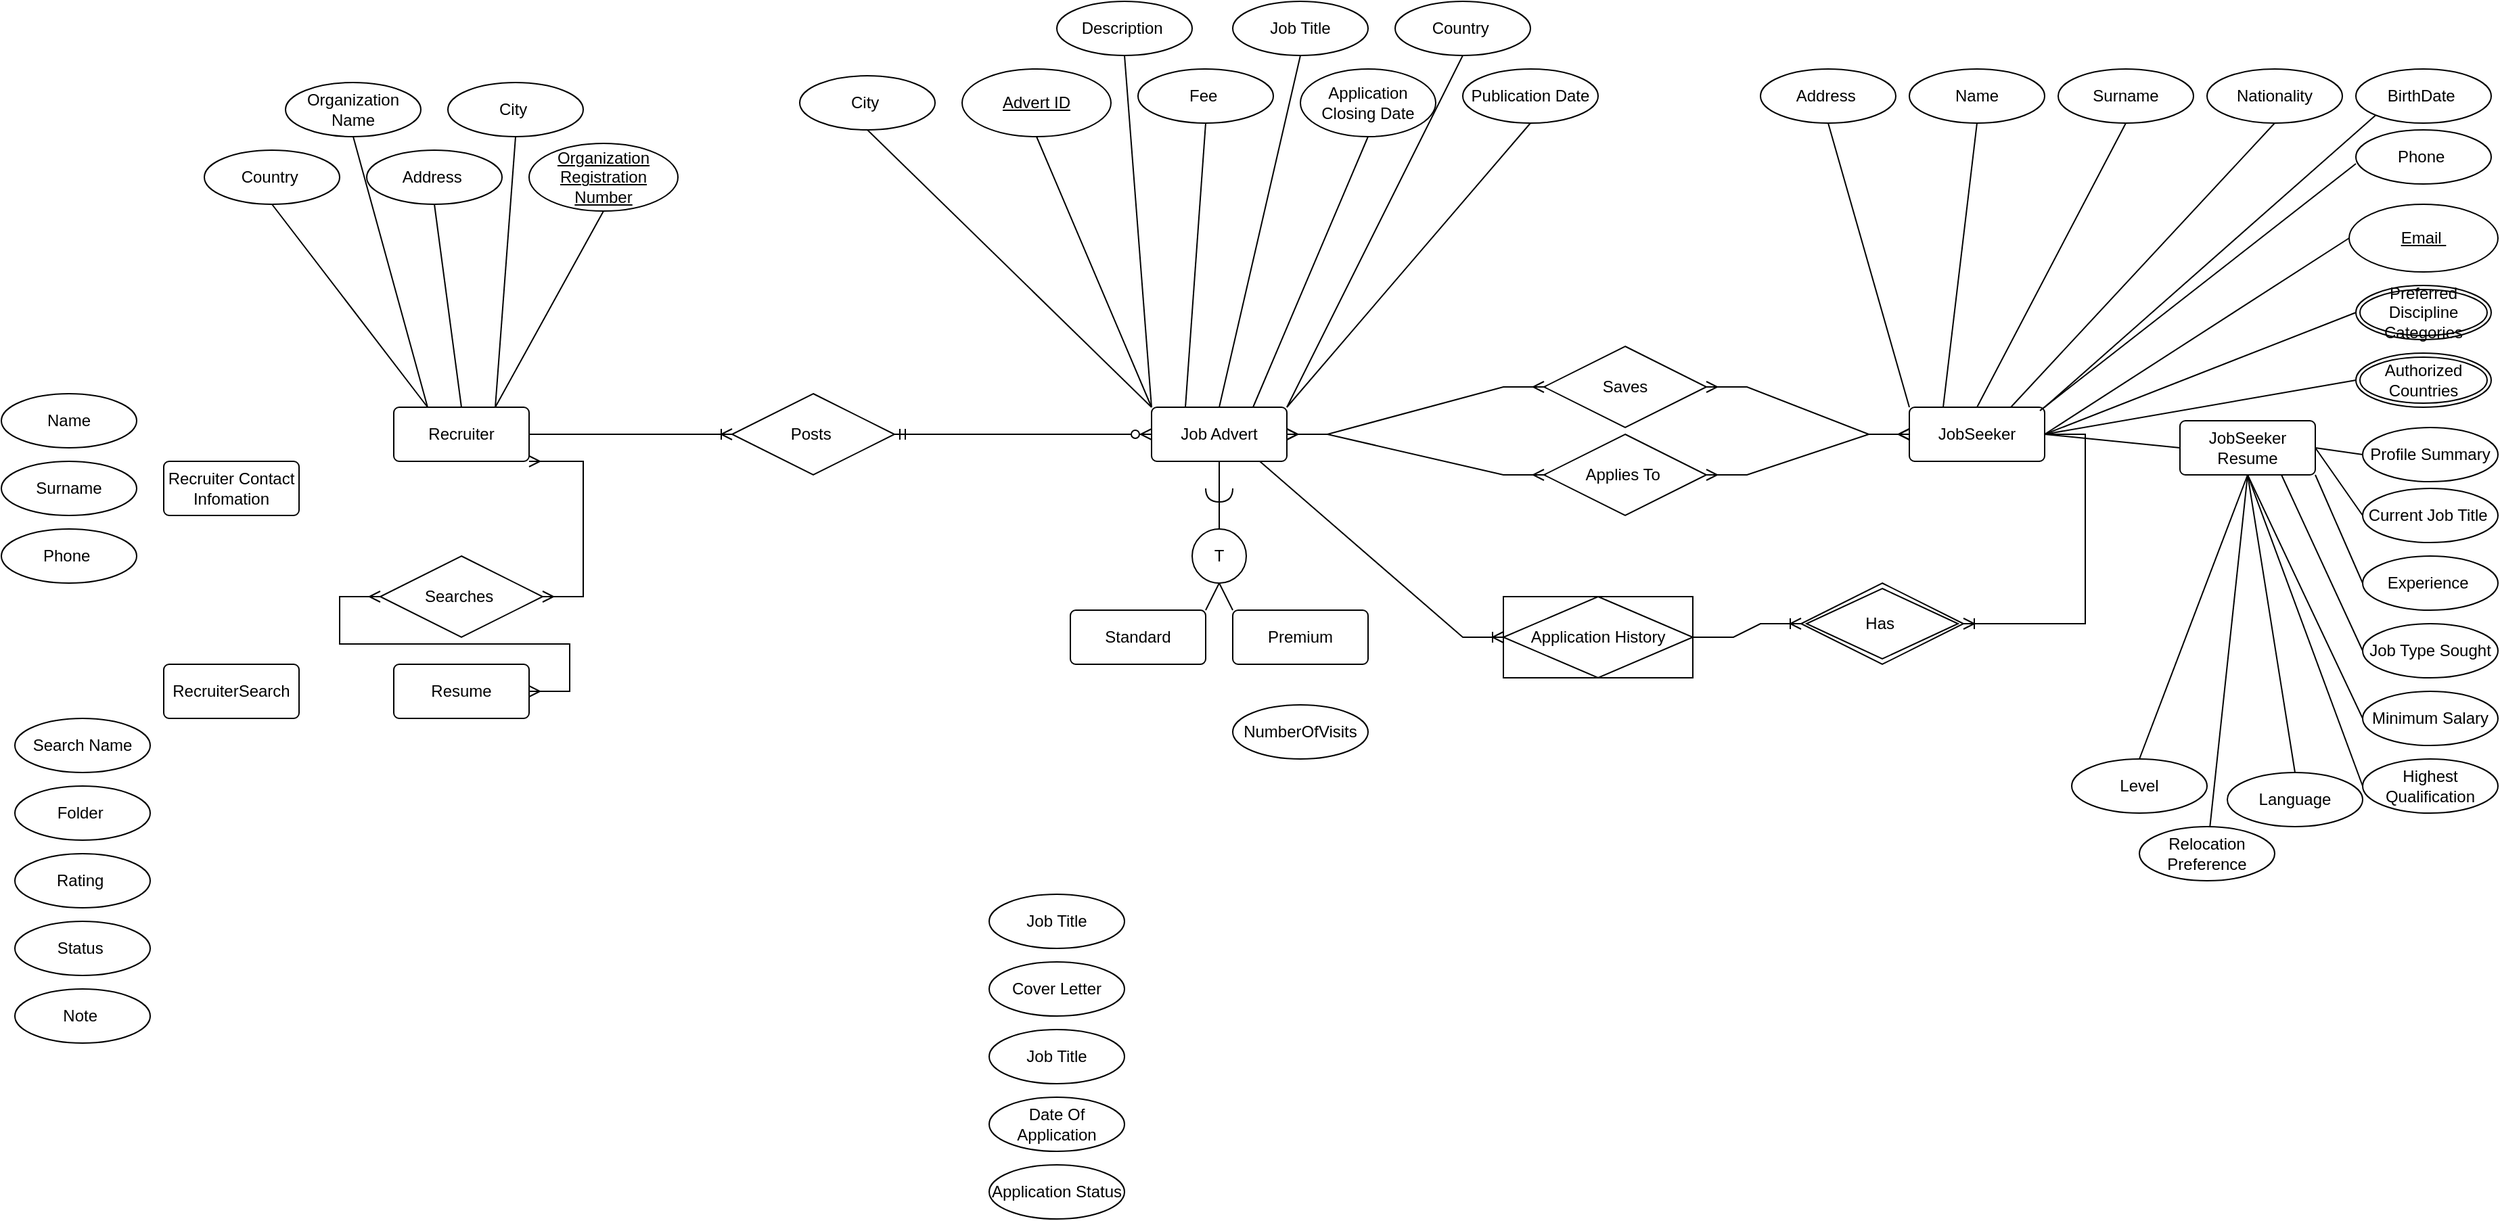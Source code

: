 <mxfile version="21.7.5" type="device">
  <diagram id="xv2eIjmOlNBZ2sj1y1XA" name="Page-1">
    <mxGraphModel dx="2038" dy="2642" grid="1" gridSize="10" guides="1" tooltips="1" connect="1" arrows="1" fold="1" page="1" pageScale="1" pageWidth="827" pageHeight="1169" math="0" shadow="0">
      <root>
        <mxCell id="0" />
        <mxCell id="1" parent="0" />
        <mxCell id="q8Qy7fo4GiIeipYBg-f--51" value="Recruiter" style="rounded=1;arcSize=10;whiteSpace=wrap;html=1;align=center;" parent="1" vertex="1">
          <mxGeometry x="690" y="150" width="100" height="40" as="geometry" />
        </mxCell>
        <mxCell id="q8Qy7fo4GiIeipYBg-f--52" value="Job Advert" style="rounded=1;arcSize=10;whiteSpace=wrap;html=1;align=center;" parent="1" vertex="1">
          <mxGeometry x="1250" y="150" width="100" height="40" as="geometry" />
        </mxCell>
        <mxCell id="q8Qy7fo4GiIeipYBg-f--53" value="&lt;div&gt;JobSeeker&lt;/div&gt;" style="rounded=1;arcSize=10;whiteSpace=wrap;html=1;align=center;" parent="1" vertex="1">
          <mxGeometry x="1810" y="150" width="100" height="40" as="geometry" />
        </mxCell>
        <mxCell id="q8Qy7fo4GiIeipYBg-f--54" value="Organization Name" style="ellipse;whiteSpace=wrap;html=1;align=center;" parent="1" vertex="1">
          <mxGeometry x="610" y="-90" width="100" height="40" as="geometry" />
        </mxCell>
        <mxCell id="q8Qy7fo4GiIeipYBg-f--55" value="Address&amp;nbsp;" style="ellipse;whiteSpace=wrap;html=1;align=center;" parent="1" vertex="1">
          <mxGeometry x="670" y="-40" width="100" height="40" as="geometry" />
        </mxCell>
        <mxCell id="q8Qy7fo4GiIeipYBg-f--56" value="Address&amp;nbsp;" style="ellipse;whiteSpace=wrap;html=1;align=center;" parent="1" vertex="1">
          <mxGeometry x="1700" y="-100" width="100" height="40" as="geometry" />
        </mxCell>
        <mxCell id="q8Qy7fo4GiIeipYBg-f--57" value="City&amp;nbsp;" style="ellipse;whiteSpace=wrap;html=1;align=center;" parent="1" vertex="1">
          <mxGeometry x="730" y="-90" width="100" height="40" as="geometry" />
        </mxCell>
        <mxCell id="q8Qy7fo4GiIeipYBg-f--59" value="Country&amp;nbsp;" style="ellipse;whiteSpace=wrap;html=1;align=center;" parent="1" vertex="1">
          <mxGeometry x="550" y="-40" width="100" height="40" as="geometry" />
        </mxCell>
        <mxCell id="q8Qy7fo4GiIeipYBg-f--60" value="Job Title" style="ellipse;whiteSpace=wrap;html=1;align=center;" parent="1" vertex="1">
          <mxGeometry x="1310" y="-150" width="100" height="40" as="geometry" />
        </mxCell>
        <mxCell id="q8Qy7fo4GiIeipYBg-f--61" value="Description&amp;nbsp;" style="ellipse;whiteSpace=wrap;html=1;align=center;" parent="1" vertex="1">
          <mxGeometry x="1180" y="-150" width="100" height="40" as="geometry" />
        </mxCell>
        <mxCell id="q8Qy7fo4GiIeipYBg-f--62" value="Publication Date" style="ellipse;whiteSpace=wrap;html=1;align=center;" parent="1" vertex="1">
          <mxGeometry x="1480" y="-100" width="100" height="40" as="geometry" />
        </mxCell>
        <mxCell id="q8Qy7fo4GiIeipYBg-f--63" value="Application Closing Date" style="ellipse;whiteSpace=wrap;html=1;align=center;" parent="1" vertex="1">
          <mxGeometry x="1360" y="-100" width="100" height="50" as="geometry" />
        </mxCell>
        <mxCell id="q8Qy7fo4GiIeipYBg-f--64" value="Fee&amp;nbsp;" style="ellipse;whiteSpace=wrap;html=1;align=center;" parent="1" vertex="1">
          <mxGeometry x="1240" y="-100" width="100" height="40" as="geometry" />
        </mxCell>
        <mxCell id="q8Qy7fo4GiIeipYBg-f--65" value="NumberOfVisits" style="ellipse;whiteSpace=wrap;html=1;align=center;" parent="1" vertex="1">
          <mxGeometry x="1310" y="370" width="100" height="40" as="geometry" />
        </mxCell>
        <mxCell id="q8Qy7fo4GiIeipYBg-f--66" value="Name" style="ellipse;whiteSpace=wrap;html=1;align=center;" parent="1" vertex="1">
          <mxGeometry x="400" y="140" width="100" height="40" as="geometry" />
        </mxCell>
        <mxCell id="q8Qy7fo4GiIeipYBg-f--67" value="Surname" style="ellipse;whiteSpace=wrap;html=1;align=center;" parent="1" vertex="1">
          <mxGeometry x="400" y="190" width="100" height="40" as="geometry" />
        </mxCell>
        <mxCell id="q8Qy7fo4GiIeipYBg-f--68" value="Nationality" style="ellipse;whiteSpace=wrap;html=1;align=center;" parent="1" vertex="1">
          <mxGeometry x="2030" y="-100" width="100" height="40" as="geometry" />
        </mxCell>
        <mxCell id="q8Qy7fo4GiIeipYBg-f--69" value="BirthDate&amp;nbsp;" style="ellipse;whiteSpace=wrap;html=1;align=center;" parent="1" vertex="1">
          <mxGeometry x="2140" y="-100" width="100" height="40" as="geometry" />
        </mxCell>
        <mxCell id="q8Qy7fo4GiIeipYBg-f--70" value="Phone&amp;nbsp;" style="ellipse;whiteSpace=wrap;html=1;align=center;" parent="1" vertex="1">
          <mxGeometry x="2140" y="-55" width="100" height="40" as="geometry" />
        </mxCell>
        <mxCell id="q8Qy7fo4GiIeipYBg-f--71" value="Profile Summary" style="ellipse;whiteSpace=wrap;html=1;align=center;" parent="1" vertex="1">
          <mxGeometry x="2145" y="165" width="100" height="40" as="geometry" />
        </mxCell>
        <mxCell id="q8Qy7fo4GiIeipYBg-f--72" value="Current Job Title&amp;nbsp;" style="ellipse;whiteSpace=wrap;html=1;align=center;" parent="1" vertex="1">
          <mxGeometry x="2145" y="210" width="100" height="40" as="geometry" />
        </mxCell>
        <mxCell id="q8Qy7fo4GiIeipYBg-f--73" value="Experience&amp;nbsp;" style="ellipse;whiteSpace=wrap;html=1;align=center;" parent="1" vertex="1">
          <mxGeometry x="2145" y="260" width="100" height="40" as="geometry" />
        </mxCell>
        <mxCell id="q8Qy7fo4GiIeipYBg-f--74" value="Job Type Sought" style="ellipse;whiteSpace=wrap;html=1;align=center;" parent="1" vertex="1">
          <mxGeometry x="2145" y="310" width="100" height="40" as="geometry" />
        </mxCell>
        <mxCell id="q8Qy7fo4GiIeipYBg-f--75" value="Minimum Salary" style="ellipse;whiteSpace=wrap;html=1;align=center;" parent="1" vertex="1">
          <mxGeometry x="2145" y="360" width="100" height="40" as="geometry" />
        </mxCell>
        <mxCell id="q8Qy7fo4GiIeipYBg-f--76" value="Highest Qualification" style="ellipse;whiteSpace=wrap;html=1;align=center;" parent="1" vertex="1">
          <mxGeometry x="2145" y="410" width="100" height="40" as="geometry" />
        </mxCell>
        <mxCell id="q8Qy7fo4GiIeipYBg-f--77" value="Language" style="ellipse;whiteSpace=wrap;html=1;align=center;" parent="1" vertex="1">
          <mxGeometry x="2045" y="420" width="100" height="40" as="geometry" />
        </mxCell>
        <mxCell id="q8Qy7fo4GiIeipYBg-f--78" value="Level" style="ellipse;whiteSpace=wrap;html=1;align=center;" parent="1" vertex="1">
          <mxGeometry x="1930" y="410" width="100" height="40" as="geometry" />
        </mxCell>
        <mxCell id="q8Qy7fo4GiIeipYBg-f--79" value="Relocation Preference" style="ellipse;whiteSpace=wrap;html=1;align=center;" parent="1" vertex="1">
          <mxGeometry x="1980" y="460" width="100" height="40" as="geometry" />
        </mxCell>
        <mxCell id="q8Qy7fo4GiIeipYBg-f--80" value="Cover Letter" style="ellipse;whiteSpace=wrap;html=1;align=center;" parent="1" vertex="1">
          <mxGeometry x="1130" y="560" width="100" height="40" as="geometry" />
        </mxCell>
        <mxCell id="q8Qy7fo4GiIeipYBg-f--81" value="Job Title" style="ellipse;whiteSpace=wrap;html=1;align=center;" parent="1" vertex="1">
          <mxGeometry x="1130" y="610" width="100" height="40" as="geometry" />
        </mxCell>
        <mxCell id="q8Qy7fo4GiIeipYBg-f--82" value="Date Of Application" style="ellipse;whiteSpace=wrap;html=1;align=center;" parent="1" vertex="1">
          <mxGeometry x="1130" y="660" width="100" height="40" as="geometry" />
        </mxCell>
        <mxCell id="q8Qy7fo4GiIeipYBg-f--83" value="Application Status" style="ellipse;whiteSpace=wrap;html=1;align=center;" parent="1" vertex="1">
          <mxGeometry x="1130" y="710" width="100" height="40" as="geometry" />
        </mxCell>
        <mxCell id="q8Qy7fo4GiIeipYBg-f--84" value="Search Name" style="ellipse;whiteSpace=wrap;html=1;align=center;" parent="1" vertex="1">
          <mxGeometry x="410" y="380" width="100" height="40" as="geometry" />
        </mxCell>
        <mxCell id="q8Qy7fo4GiIeipYBg-f--85" value="Folder&amp;nbsp;" style="ellipse;whiteSpace=wrap;html=1;align=center;" parent="1" vertex="1">
          <mxGeometry x="410" y="430" width="100" height="40" as="geometry" />
        </mxCell>
        <mxCell id="q8Qy7fo4GiIeipYBg-f--86" value="Rating&amp;nbsp;" style="ellipse;whiteSpace=wrap;html=1;align=center;" parent="1" vertex="1">
          <mxGeometry x="410" y="480" width="100" height="40" as="geometry" />
        </mxCell>
        <mxCell id="q8Qy7fo4GiIeipYBg-f--87" value="Status&amp;nbsp;" style="ellipse;whiteSpace=wrap;html=1;align=center;" parent="1" vertex="1">
          <mxGeometry x="410" y="530" width="100" height="40" as="geometry" />
        </mxCell>
        <mxCell id="q8Qy7fo4GiIeipYBg-f--88" value="Note&amp;nbsp;" style="ellipse;whiteSpace=wrap;html=1;align=center;" parent="1" vertex="1">
          <mxGeometry x="410" y="580" width="100" height="40" as="geometry" />
        </mxCell>
        <mxCell id="q8Qy7fo4GiIeipYBg-f--90" value="City&amp;nbsp;" style="ellipse;whiteSpace=wrap;html=1;align=center;" parent="1" vertex="1">
          <mxGeometry x="990" y="-95" width="100" height="40" as="geometry" />
        </mxCell>
        <mxCell id="q8Qy7fo4GiIeipYBg-f--91" value="Country&amp;nbsp;" style="ellipse;whiteSpace=wrap;html=1;align=center;" parent="1" vertex="1">
          <mxGeometry x="1430" y="-150" width="100" height="40" as="geometry" />
        </mxCell>
        <mxCell id="q8Qy7fo4GiIeipYBg-f--92" value="Job Title" style="ellipse;whiteSpace=wrap;html=1;align=center;" parent="1" vertex="1">
          <mxGeometry x="1130" y="510" width="100" height="40" as="geometry" />
        </mxCell>
        <mxCell id="q8Qy7fo4GiIeipYBg-f--93" value="Name" style="ellipse;whiteSpace=wrap;html=1;align=center;" parent="1" vertex="1">
          <mxGeometry x="1810" y="-100" width="100" height="40" as="geometry" />
        </mxCell>
        <mxCell id="q8Qy7fo4GiIeipYBg-f--94" value="Surname" style="ellipse;whiteSpace=wrap;html=1;align=center;" parent="1" vertex="1">
          <mxGeometry x="1920" y="-100" width="100" height="40" as="geometry" />
        </mxCell>
        <mxCell id="q8Qy7fo4GiIeipYBg-f--95" value="Phone&amp;nbsp;" style="ellipse;whiteSpace=wrap;html=1;align=center;" parent="1" vertex="1">
          <mxGeometry x="400" y="240" width="100" height="40" as="geometry" />
        </mxCell>
        <mxCell id="q8Qy7fo4GiIeipYBg-f--96" value="Organization Registration Number" style="ellipse;whiteSpace=wrap;html=1;align=center;fontStyle=4;" parent="1" vertex="1">
          <mxGeometry x="790" y="-45" width="110" height="50" as="geometry" />
        </mxCell>
        <mxCell id="q8Qy7fo4GiIeipYBg-f--97" value="Advert ID" style="ellipse;whiteSpace=wrap;html=1;align=center;fontStyle=4;" parent="1" vertex="1">
          <mxGeometry x="1110" y="-100" width="110" height="50" as="geometry" />
        </mxCell>
        <mxCell id="q8Qy7fo4GiIeipYBg-f--98" value="Email&amp;nbsp;" style="ellipse;whiteSpace=wrap;html=1;align=center;fontStyle=4;" parent="1" vertex="1">
          <mxGeometry x="2135" width="110" height="50" as="geometry" />
        </mxCell>
        <mxCell id="q8Qy7fo4GiIeipYBg-f--99" value="Preferred Discipline Categories" style="ellipse;shape=doubleEllipse;margin=3;whiteSpace=wrap;html=1;align=center;" parent="1" vertex="1">
          <mxGeometry x="2140" y="60" width="100" height="40" as="geometry" />
        </mxCell>
        <mxCell id="q8Qy7fo4GiIeipYBg-f--100" value="Authorized Countries" style="ellipse;shape=doubleEllipse;margin=3;whiteSpace=wrap;html=1;align=center;" parent="1" vertex="1">
          <mxGeometry x="2140" y="110" width="100" height="40" as="geometry" />
        </mxCell>
        <mxCell id="q8Qy7fo4GiIeipYBg-f--101" value="Application History" style="shape=associativeEntity;whiteSpace=wrap;html=1;align=center;" parent="1" vertex="1">
          <mxGeometry x="1510" y="290" width="140" height="60" as="geometry" />
        </mxCell>
        <mxCell id="q8Qy7fo4GiIeipYBg-f--102" value="Posts&amp;nbsp;" style="shape=rhombus;perimeter=rhombusPerimeter;whiteSpace=wrap;html=1;align=center;" parent="1" vertex="1">
          <mxGeometry x="940" y="140" width="120" height="60" as="geometry" />
        </mxCell>
        <mxCell id="q8Qy7fo4GiIeipYBg-f--103" value="Applies To&amp;nbsp;" style="shape=rhombus;perimeter=rhombusPerimeter;whiteSpace=wrap;html=1;align=center;" parent="1" vertex="1">
          <mxGeometry x="1540" y="170" width="120" height="60" as="geometry" />
        </mxCell>
        <mxCell id="q8Qy7fo4GiIeipYBg-f--104" value="Saves" style="shape=rhombus;perimeter=rhombusPerimeter;whiteSpace=wrap;html=1;align=center;" parent="1" vertex="1">
          <mxGeometry x="1540" y="105" width="120" height="60" as="geometry" />
        </mxCell>
        <mxCell id="q8Qy7fo4GiIeipYBg-f--105" value="Searches&amp;nbsp;" style="shape=rhombus;perimeter=rhombusPerimeter;whiteSpace=wrap;html=1;align=center;" parent="1" vertex="1">
          <mxGeometry x="680" y="260" width="120" height="60" as="geometry" />
        </mxCell>
        <mxCell id="q8Qy7fo4GiIeipYBg-f--106" value="Has&amp;nbsp;" style="shape=rhombus;double=1;perimeter=rhombusPerimeter;whiteSpace=wrap;html=1;align=center;" parent="1" vertex="1">
          <mxGeometry x="1730" y="280" width="120" height="60" as="geometry" />
        </mxCell>
        <mxCell id="q8Qy7fo4GiIeipYBg-f--109" value="" style="edgeStyle=entityRelationEdgeStyle;fontSize=12;html=1;endArrow=ERoneToMany;rounded=0;entryX=0;entryY=0.5;entryDx=0;entryDy=0;exitX=0.5;exitY=1;exitDx=0;exitDy=0;" parent="1" source="q8Qy7fo4GiIeipYBg-f--52" target="q8Qy7fo4GiIeipYBg-f--101" edge="1">
          <mxGeometry width="100" height="100" relative="1" as="geometry">
            <mxPoint x="1290" y="220" as="sourcePoint" />
            <mxPoint x="1300" y="280" as="targetPoint" />
            <Array as="points">
              <mxPoint x="1310" y="270" />
              <mxPoint x="1270" y="260" />
              <mxPoint x="1290" y="240" />
              <mxPoint x="1300" y="250" />
              <mxPoint x="1300" y="280" />
              <mxPoint x="1300" y="280" />
            </Array>
          </mxGeometry>
        </mxCell>
        <mxCell id="q8Qy7fo4GiIeipYBg-f--111" value="" style="endArrow=none;html=1;rounded=0;exitX=0.5;exitY=1;exitDx=0;exitDy=0;entryX=0.25;entryY=0;entryDx=0;entryDy=0;" parent="1" source="q8Qy7fo4GiIeipYBg-f--59" target="q8Qy7fo4GiIeipYBg-f--51" edge="1">
          <mxGeometry relative="1" as="geometry">
            <mxPoint x="760" y="210" as="sourcePoint" />
            <mxPoint x="920" y="210" as="targetPoint" />
          </mxGeometry>
        </mxCell>
        <mxCell id="q8Qy7fo4GiIeipYBg-f--112" value="" style="endArrow=none;html=1;rounded=0;exitX=0.5;exitY=1;exitDx=0;exitDy=0;entryX=0.25;entryY=0;entryDx=0;entryDy=0;" parent="1" source="q8Qy7fo4GiIeipYBg-f--54" target="q8Qy7fo4GiIeipYBg-f--51" edge="1">
          <mxGeometry relative="1" as="geometry">
            <mxPoint x="610" y="10" as="sourcePoint" />
            <mxPoint x="725" y="160" as="targetPoint" />
          </mxGeometry>
        </mxCell>
        <mxCell id="q8Qy7fo4GiIeipYBg-f--113" value="" style="endArrow=none;html=1;rounded=0;exitX=0.5;exitY=1;exitDx=0;exitDy=0;entryX=0.5;entryY=0;entryDx=0;entryDy=0;" parent="1" source="q8Qy7fo4GiIeipYBg-f--55" target="q8Qy7fo4GiIeipYBg-f--51" edge="1">
          <mxGeometry relative="1" as="geometry">
            <mxPoint x="670" y="-40" as="sourcePoint" />
            <mxPoint x="725" y="160" as="targetPoint" />
          </mxGeometry>
        </mxCell>
        <mxCell id="q8Qy7fo4GiIeipYBg-f--114" value="" style="endArrow=none;html=1;rounded=0;exitX=0.5;exitY=1;exitDx=0;exitDy=0;entryX=0.75;entryY=0;entryDx=0;entryDy=0;" parent="1" source="q8Qy7fo4GiIeipYBg-f--57" target="q8Qy7fo4GiIeipYBg-f--51" edge="1">
          <mxGeometry relative="1" as="geometry">
            <mxPoint x="730" y="10" as="sourcePoint" />
            <mxPoint x="750" y="160" as="targetPoint" />
          </mxGeometry>
        </mxCell>
        <mxCell id="q8Qy7fo4GiIeipYBg-f--115" value="" style="endArrow=none;html=1;rounded=0;exitX=0.5;exitY=1;exitDx=0;exitDy=0;entryX=0.75;entryY=0;entryDx=0;entryDy=0;" parent="1" source="q8Qy7fo4GiIeipYBg-f--96" target="q8Qy7fo4GiIeipYBg-f--51" edge="1">
          <mxGeometry relative="1" as="geometry">
            <mxPoint x="790" y="-40" as="sourcePoint" />
            <mxPoint x="775" y="160" as="targetPoint" />
          </mxGeometry>
        </mxCell>
        <mxCell id="q8Qy7fo4GiIeipYBg-f--116" value="" style="endArrow=none;html=1;rounded=0;exitX=0.5;exitY=1;exitDx=0;exitDy=0;entryX=0;entryY=0;entryDx=0;entryDy=0;" parent="1" source="q8Qy7fo4GiIeipYBg-f--90" target="q8Qy7fo4GiIeipYBg-f--52" edge="1">
          <mxGeometry relative="1" as="geometry">
            <mxPoint x="1190" y="-180" as="sourcePoint" />
            <mxPoint x="1350" y="-180" as="targetPoint" />
          </mxGeometry>
        </mxCell>
        <mxCell id="q8Qy7fo4GiIeipYBg-f--117" value="" style="endArrow=none;html=1;rounded=0;exitX=0.5;exitY=1;exitDx=0;exitDy=0;entryX=0;entryY=0;entryDx=0;entryDy=0;" parent="1" source="q8Qy7fo4GiIeipYBg-f--97" target="q8Qy7fo4GiIeipYBg-f--52" edge="1">
          <mxGeometry relative="1" as="geometry">
            <mxPoint x="1050" y="-45" as="sourcePoint" />
            <mxPoint x="1260" y="160" as="targetPoint" />
          </mxGeometry>
        </mxCell>
        <mxCell id="q8Qy7fo4GiIeipYBg-f--118" value="" style="endArrow=none;html=1;rounded=0;exitX=0.5;exitY=1;exitDx=0;exitDy=0;entryX=0;entryY=0;entryDx=0;entryDy=0;" parent="1" source="q8Qy7fo4GiIeipYBg-f--61" target="q8Qy7fo4GiIeipYBg-f--52" edge="1">
          <mxGeometry relative="1" as="geometry">
            <mxPoint x="1175" y="-40" as="sourcePoint" />
            <mxPoint x="1260" y="160" as="targetPoint" />
          </mxGeometry>
        </mxCell>
        <mxCell id="q8Qy7fo4GiIeipYBg-f--119" value="" style="endArrow=none;html=1;rounded=0;exitX=0.5;exitY=1;exitDx=0;exitDy=0;entryX=0.25;entryY=0;entryDx=0;entryDy=0;" parent="1" source="q8Qy7fo4GiIeipYBg-f--64" target="q8Qy7fo4GiIeipYBg-f--52" edge="1">
          <mxGeometry relative="1" as="geometry">
            <mxPoint x="1240" y="-100" as="sourcePoint" />
            <mxPoint x="1260" y="160" as="targetPoint" />
          </mxGeometry>
        </mxCell>
        <mxCell id="q8Qy7fo4GiIeipYBg-f--120" value="" style="endArrow=none;html=1;rounded=0;exitX=0.5;exitY=1;exitDx=0;exitDy=0;entryX=0.5;entryY=0;entryDx=0;entryDy=0;" parent="1" source="q8Qy7fo4GiIeipYBg-f--60" target="q8Qy7fo4GiIeipYBg-f--52" edge="1">
          <mxGeometry relative="1" as="geometry">
            <mxPoint x="1300" y="-50" as="sourcePoint" />
            <mxPoint x="1285" y="160" as="targetPoint" />
          </mxGeometry>
        </mxCell>
        <mxCell id="q8Qy7fo4GiIeipYBg-f--121" value="" style="endArrow=none;html=1;rounded=0;exitX=0.5;exitY=1;exitDx=0;exitDy=0;entryX=0.75;entryY=0;entryDx=0;entryDy=0;" parent="1" source="q8Qy7fo4GiIeipYBg-f--63" target="q8Qy7fo4GiIeipYBg-f--52" edge="1">
          <mxGeometry relative="1" as="geometry">
            <mxPoint x="1370" y="-100" as="sourcePoint" />
            <mxPoint x="1310" y="160" as="targetPoint" />
          </mxGeometry>
        </mxCell>
        <mxCell id="q8Qy7fo4GiIeipYBg-f--122" value="" style="endArrow=none;html=1;rounded=0;exitX=0.5;exitY=1;exitDx=0;exitDy=0;entryX=1;entryY=0;entryDx=0;entryDy=0;" parent="1" source="q8Qy7fo4GiIeipYBg-f--91" target="q8Qy7fo4GiIeipYBg-f--52" edge="1">
          <mxGeometry relative="1" as="geometry">
            <mxPoint x="1420" y="-40" as="sourcePoint" />
            <mxPoint x="1335" y="160" as="targetPoint" />
          </mxGeometry>
        </mxCell>
        <mxCell id="q8Qy7fo4GiIeipYBg-f--123" value="" style="endArrow=none;html=1;rounded=0;exitX=0.5;exitY=1;exitDx=0;exitDy=0;entryX=1;entryY=0;entryDx=0;entryDy=0;" parent="1" source="q8Qy7fo4GiIeipYBg-f--62" target="q8Qy7fo4GiIeipYBg-f--52" edge="1">
          <mxGeometry relative="1" as="geometry">
            <mxPoint x="1490" y="-100" as="sourcePoint" />
            <mxPoint x="1360" y="160" as="targetPoint" />
          </mxGeometry>
        </mxCell>
        <mxCell id="q8Qy7fo4GiIeipYBg-f--124" value="" style="endArrow=none;html=1;rounded=0;exitX=0.5;exitY=1;exitDx=0;exitDy=0;entryX=0;entryY=0;entryDx=0;entryDy=0;" parent="1" source="q8Qy7fo4GiIeipYBg-f--56" target="q8Qy7fo4GiIeipYBg-f--53" edge="1">
          <mxGeometry relative="1" as="geometry">
            <mxPoint x="1710" y="-30" as="sourcePoint" />
            <mxPoint x="1870" y="-30" as="targetPoint" />
          </mxGeometry>
        </mxCell>
        <mxCell id="q8Qy7fo4GiIeipYBg-f--125" value="" style="endArrow=none;html=1;rounded=0;exitX=0.5;exitY=1;exitDx=0;exitDy=0;entryX=0.25;entryY=0;entryDx=0;entryDy=0;" parent="1" source="q8Qy7fo4GiIeipYBg-f--93" target="q8Qy7fo4GiIeipYBg-f--53" edge="1">
          <mxGeometry relative="1" as="geometry">
            <mxPoint x="1760" y="-50" as="sourcePoint" />
            <mxPoint x="1820" y="160" as="targetPoint" />
          </mxGeometry>
        </mxCell>
        <mxCell id="q8Qy7fo4GiIeipYBg-f--126" value="" style="endArrow=none;html=1;rounded=0;exitX=0.5;exitY=1;exitDx=0;exitDy=0;entryX=0.5;entryY=0;entryDx=0;entryDy=0;" parent="1" source="q8Qy7fo4GiIeipYBg-f--94" target="q8Qy7fo4GiIeipYBg-f--53" edge="1">
          <mxGeometry relative="1" as="geometry">
            <mxPoint x="1870" y="-50" as="sourcePoint" />
            <mxPoint x="1845" y="160" as="targetPoint" />
          </mxGeometry>
        </mxCell>
        <mxCell id="q8Qy7fo4GiIeipYBg-f--127" value="" style="endArrow=none;html=1;rounded=0;exitX=0.5;exitY=1;exitDx=0;exitDy=0;entryX=0.75;entryY=0;entryDx=0;entryDy=0;" parent="1" source="q8Qy7fo4GiIeipYBg-f--68" target="q8Qy7fo4GiIeipYBg-f--53" edge="1">
          <mxGeometry relative="1" as="geometry">
            <mxPoint x="1980" y="-50" as="sourcePoint" />
            <mxPoint x="1870" y="160" as="targetPoint" />
          </mxGeometry>
        </mxCell>
        <mxCell id="q8Qy7fo4GiIeipYBg-f--128" value="" style="endArrow=none;html=1;rounded=0;exitX=0;exitY=1;exitDx=0;exitDy=0;entryX=1;entryY=0;entryDx=0;entryDy=0;" parent="1" source="q8Qy7fo4GiIeipYBg-f--69" target="q8Qy7fo4GiIeipYBg-f--53" edge="1">
          <mxGeometry relative="1" as="geometry">
            <mxPoint x="2090" y="-50" as="sourcePoint" />
            <mxPoint x="1910" y="170" as="targetPoint" />
          </mxGeometry>
        </mxCell>
        <mxCell id="q8Qy7fo4GiIeipYBg-f--129" value="" style="endArrow=none;html=1;rounded=0;entryX=0.965;entryY=0.064;entryDx=0;entryDy=0;entryPerimeter=0;" parent="1" target="q8Qy7fo4GiIeipYBg-f--53" edge="1">
          <mxGeometry relative="1" as="geometry">
            <mxPoint x="2140" y="-30" as="sourcePoint" />
            <mxPoint x="1910" y="150" as="targetPoint" />
          </mxGeometry>
        </mxCell>
        <mxCell id="q8Qy7fo4GiIeipYBg-f--130" value="" style="endArrow=none;html=1;rounded=0;entryX=1;entryY=0.5;entryDx=0;entryDy=0;exitX=0;exitY=0.5;exitDx=0;exitDy=0;" parent="1" source="q8Qy7fo4GiIeipYBg-f--98" target="q8Qy7fo4GiIeipYBg-f--53" edge="1">
          <mxGeometry relative="1" as="geometry">
            <mxPoint x="2150" y="-20" as="sourcePoint" />
            <mxPoint x="1930" y="170" as="targetPoint" />
          </mxGeometry>
        </mxCell>
        <mxCell id="q8Qy7fo4GiIeipYBg-f--131" value="" style="endArrow=none;html=1;rounded=0;entryX=1;entryY=0.5;entryDx=0;entryDy=0;exitX=0;exitY=0.5;exitDx=0;exitDy=0;" parent="1" source="q8Qy7fo4GiIeipYBg-f--99" target="q8Qy7fo4GiIeipYBg-f--53" edge="1">
          <mxGeometry relative="1" as="geometry">
            <mxPoint x="2145" y="35" as="sourcePoint" />
            <mxPoint x="1940" y="180" as="targetPoint" />
          </mxGeometry>
        </mxCell>
        <mxCell id="q8Qy7fo4GiIeipYBg-f--132" value="" style="endArrow=none;html=1;rounded=0;entryX=1;entryY=0.5;entryDx=0;entryDy=0;exitX=0;exitY=0.5;exitDx=0;exitDy=0;" parent="1" source="q8Qy7fo4GiIeipYBg-f--100" target="q8Qy7fo4GiIeipYBg-f--53" edge="1">
          <mxGeometry relative="1" as="geometry">
            <mxPoint x="2150" y="90" as="sourcePoint" />
            <mxPoint x="1950" y="190" as="targetPoint" />
          </mxGeometry>
        </mxCell>
        <mxCell id="q8Qy7fo4GiIeipYBg-f--133" value="" style="edgeStyle=entityRelationEdgeStyle;fontSize=12;html=1;endArrow=ERoneToMany;rounded=0;exitX=1;exitY=0.5;exitDx=0;exitDy=0;" parent="1" source="q8Qy7fo4GiIeipYBg-f--51" target="q8Qy7fo4GiIeipYBg-f--102" edge="1">
          <mxGeometry width="100" height="100" relative="1" as="geometry">
            <mxPoint x="940" y="400" as="sourcePoint" />
            <mxPoint x="1040" y="300" as="targetPoint" />
          </mxGeometry>
        </mxCell>
        <mxCell id="q8Qy7fo4GiIeipYBg-f--134" value="" style="edgeStyle=entityRelationEdgeStyle;fontSize=12;html=1;endArrow=ERzeroToMany;startArrow=ERmandOne;rounded=0;entryX=0;entryY=0.5;entryDx=0;entryDy=0;" parent="1" source="q8Qy7fo4GiIeipYBg-f--102" target="q8Qy7fo4GiIeipYBg-f--52" edge="1">
          <mxGeometry width="100" height="100" relative="1" as="geometry">
            <mxPoint x="940" y="400" as="sourcePoint" />
            <mxPoint x="1040" y="300" as="targetPoint" />
          </mxGeometry>
        </mxCell>
        <mxCell id="q8Qy7fo4GiIeipYBg-f--138" value="" style="edgeStyle=entityRelationEdgeStyle;fontSize=12;html=1;endArrow=ERmany;startArrow=ERmany;rounded=0;exitX=1;exitY=0.5;exitDx=0;exitDy=0;" parent="1" source="q8Qy7fo4GiIeipYBg-f--52" target="q8Qy7fo4GiIeipYBg-f--103" edge="1">
          <mxGeometry width="100" height="100" relative="1" as="geometry">
            <mxPoint x="1470" y="190" as="sourcePoint" />
            <mxPoint x="1570" y="90" as="targetPoint" />
          </mxGeometry>
        </mxCell>
        <mxCell id="q8Qy7fo4GiIeipYBg-f--139" value="" style="edgeStyle=entityRelationEdgeStyle;fontSize=12;html=1;endArrow=ERmany;startArrow=ERmany;rounded=0;exitX=1;exitY=0.5;exitDx=0;exitDy=0;entryX=0;entryY=0.5;entryDx=0;entryDy=0;" parent="1" source="q8Qy7fo4GiIeipYBg-f--103" target="q8Qy7fo4GiIeipYBg-f--53" edge="1">
          <mxGeometry width="100" height="100" relative="1" as="geometry">
            <mxPoint x="1590" y="165" as="sourcePoint" />
            <mxPoint x="1780" y="195" as="targetPoint" />
          </mxGeometry>
        </mxCell>
        <mxCell id="q8Qy7fo4GiIeipYBg-f--140" value="" style="edgeStyle=entityRelationEdgeStyle;fontSize=12;html=1;endArrow=ERmany;startArrow=ERmany;rounded=0;exitX=1;exitY=0.5;exitDx=0;exitDy=0;entryX=0;entryY=0.5;entryDx=0;entryDy=0;" parent="1" source="q8Qy7fo4GiIeipYBg-f--52" target="q8Qy7fo4GiIeipYBg-f--104" edge="1">
          <mxGeometry width="100" height="100" relative="1" as="geometry">
            <mxPoint x="1360" y="180" as="sourcePoint" />
            <mxPoint x="1550" y="210" as="targetPoint" />
          </mxGeometry>
        </mxCell>
        <mxCell id="q8Qy7fo4GiIeipYBg-f--141" value="" style="edgeStyle=entityRelationEdgeStyle;fontSize=12;html=1;endArrow=ERmany;startArrow=ERmany;rounded=0;exitX=1;exitY=0.5;exitDx=0;exitDy=0;" parent="1" source="q8Qy7fo4GiIeipYBg-f--104" edge="1">
          <mxGeometry width="100" height="100" relative="1" as="geometry">
            <mxPoint x="1670" y="210" as="sourcePoint" />
            <mxPoint x="1810" y="170" as="targetPoint" />
          </mxGeometry>
        </mxCell>
        <mxCell id="q8Qy7fo4GiIeipYBg-f--142" value="Resume" style="rounded=1;arcSize=10;whiteSpace=wrap;html=1;align=center;" parent="1" vertex="1">
          <mxGeometry x="690" y="340" width="100" height="40" as="geometry" />
        </mxCell>
        <mxCell id="q8Qy7fo4GiIeipYBg-f--145" value="" style="edgeStyle=entityRelationEdgeStyle;fontSize=12;html=1;endArrow=ERmany;startArrow=ERmany;rounded=0;entryX=1;entryY=1;entryDx=0;entryDy=0;" parent="1" target="q8Qy7fo4GiIeipYBg-f--51" edge="1">
          <mxGeometry width="100" height="100" relative="1" as="geometry">
            <mxPoint x="800" y="290" as="sourcePoint" />
            <mxPoint x="660" y="173" as="targetPoint" />
            <Array as="points">
              <mxPoint x="760" y="240" />
              <mxPoint x="680" y="260" />
              <mxPoint x="670" y="230" />
            </Array>
          </mxGeometry>
        </mxCell>
        <mxCell id="q8Qy7fo4GiIeipYBg-f--146" value="" style="edgeStyle=entityRelationEdgeStyle;fontSize=12;html=1;endArrow=ERmany;startArrow=ERmany;rounded=0;exitX=1;exitY=0.5;exitDx=0;exitDy=0;" parent="1" source="q8Qy7fo4GiIeipYBg-f--142" edge="1">
          <mxGeometry width="100" height="100" relative="1" as="geometry">
            <mxPoint x="640" y="360" as="sourcePoint" />
            <mxPoint x="680" y="290" as="targetPoint" />
            <Array as="points">
              <mxPoint x="770" y="250" />
              <mxPoint x="660" y="350" />
              <mxPoint x="690" y="270" />
              <mxPoint x="680" y="240" />
            </Array>
          </mxGeometry>
        </mxCell>
        <mxCell id="q8Qy7fo4GiIeipYBg-f--148" value="" style="edgeStyle=entityRelationEdgeStyle;fontSize=12;html=1;endArrow=ERoneToMany;rounded=0;entryX=1;entryY=0.5;entryDx=0;entryDy=0;" parent="1" source="q8Qy7fo4GiIeipYBg-f--53" target="q8Qy7fo4GiIeipYBg-f--106" edge="1">
          <mxGeometry width="100" height="100" relative="1" as="geometry">
            <mxPoint x="1850" y="200" as="sourcePoint" />
            <mxPoint x="2020" y="270" as="targetPoint" />
          </mxGeometry>
        </mxCell>
        <mxCell id="q8Qy7fo4GiIeipYBg-f--149" value="" style="edgeStyle=entityRelationEdgeStyle;fontSize=12;html=1;endArrow=ERoneToMany;rounded=0;exitX=1;exitY=0.5;exitDx=0;exitDy=0;entryX=0;entryY=0.5;entryDx=0;entryDy=0;" parent="1" source="q8Qy7fo4GiIeipYBg-f--101" target="q8Qy7fo4GiIeipYBg-f--106" edge="1">
          <mxGeometry width="100" height="100" relative="1" as="geometry">
            <mxPoint x="1670" y="250" as="sourcePoint" />
            <mxPoint x="1770" y="150" as="targetPoint" />
          </mxGeometry>
        </mxCell>
        <mxCell id="q8Qy7fo4GiIeipYBg-f--150" value="T" style="ellipse;whiteSpace=wrap;html=1;" parent="1" vertex="1">
          <mxGeometry x="1280" y="240" width="40" height="40" as="geometry" />
        </mxCell>
        <mxCell id="q8Qy7fo4GiIeipYBg-f--154" value="" style="endArrow=none;html=1;rounded=0;exitX=0.5;exitY=1;exitDx=0;exitDy=0;entryX=0.5;entryY=0;entryDx=0;entryDy=0;" parent="1" source="q8Qy7fo4GiIeipYBg-f--52" target="q8Qy7fo4GiIeipYBg-f--150" edge="1">
          <mxGeometry relative="1" as="geometry">
            <mxPoint x="1220" y="320" as="sourcePoint" />
            <mxPoint x="1380" y="320" as="targetPoint" />
          </mxGeometry>
        </mxCell>
        <mxCell id="q8Qy7fo4GiIeipYBg-f--155" value="Standard" style="rounded=1;arcSize=10;whiteSpace=wrap;html=1;align=center;" parent="1" vertex="1">
          <mxGeometry x="1190" y="300" width="100" height="40" as="geometry" />
        </mxCell>
        <mxCell id="q8Qy7fo4GiIeipYBg-f--156" value="Premium" style="rounded=1;arcSize=10;whiteSpace=wrap;html=1;align=center;" parent="1" vertex="1">
          <mxGeometry x="1310" y="300" width="100" height="40" as="geometry" />
        </mxCell>
        <mxCell id="q8Qy7fo4GiIeipYBg-f--157" value="" style="endArrow=none;html=1;rounded=0;exitX=1;exitY=0;exitDx=0;exitDy=0;entryX=0.5;entryY=1;entryDx=0;entryDy=0;" parent="1" source="q8Qy7fo4GiIeipYBg-f--155" target="q8Qy7fo4GiIeipYBg-f--150" edge="1">
          <mxGeometry relative="1" as="geometry">
            <mxPoint x="1220" y="320" as="sourcePoint" />
            <mxPoint x="1380" y="320" as="targetPoint" />
          </mxGeometry>
        </mxCell>
        <mxCell id="q8Qy7fo4GiIeipYBg-f--158" value="" style="endArrow=none;html=1;rounded=0;exitX=0.5;exitY=1;exitDx=0;exitDy=0;entryX=0;entryY=0;entryDx=0;entryDy=0;" parent="1" source="q8Qy7fo4GiIeipYBg-f--150" target="q8Qy7fo4GiIeipYBg-f--156" edge="1">
          <mxGeometry relative="1" as="geometry">
            <mxPoint x="1220" y="320" as="sourcePoint" />
            <mxPoint x="1380" y="320" as="targetPoint" />
          </mxGeometry>
        </mxCell>
        <mxCell id="q8Qy7fo4GiIeipYBg-f--159" value="&lt;div&gt;JobSeeker Resume&lt;/div&gt;" style="rounded=1;arcSize=10;whiteSpace=wrap;html=1;align=center;" parent="1" vertex="1">
          <mxGeometry x="2010" y="160" width="100" height="40" as="geometry" />
        </mxCell>
        <mxCell id="q8Qy7fo4GiIeipYBg-f--160" value="Recruiter Contact Infomation" style="rounded=1;arcSize=10;whiteSpace=wrap;html=1;align=center;" parent="1" vertex="1">
          <mxGeometry x="520" y="190" width="100" height="40" as="geometry" />
        </mxCell>
        <mxCell id="q8Qy7fo4GiIeipYBg-f--161" value="RecruiterSearch" style="rounded=1;arcSize=10;whiteSpace=wrap;html=1;align=center;" parent="1" vertex="1">
          <mxGeometry x="520" y="340" width="100" height="40" as="geometry" />
        </mxCell>
        <mxCell id="cpl2Bo1nZKNPnRA_-VAF-5" value="" style="endArrow=none;html=1;rounded=0;exitX=1;exitY=0.5;exitDx=0;exitDy=0;entryX=0;entryY=0.5;entryDx=0;entryDy=0;" edge="1" parent="1" source="q8Qy7fo4GiIeipYBg-f--53" target="q8Qy7fo4GiIeipYBg-f--159">
          <mxGeometry relative="1" as="geometry">
            <mxPoint x="1820" y="210" as="sourcePoint" />
            <mxPoint x="1980" y="210" as="targetPoint" />
          </mxGeometry>
        </mxCell>
        <mxCell id="cpl2Bo1nZKNPnRA_-VAF-6" value="" style="endArrow=none;html=1;rounded=0;exitX=1;exitY=0.5;exitDx=0;exitDy=0;entryX=0;entryY=0.5;entryDx=0;entryDy=0;" edge="1" parent="1" source="q8Qy7fo4GiIeipYBg-f--159" target="q8Qy7fo4GiIeipYBg-f--71">
          <mxGeometry relative="1" as="geometry">
            <mxPoint x="1820" y="210" as="sourcePoint" />
            <mxPoint x="1980" y="210" as="targetPoint" />
          </mxGeometry>
        </mxCell>
        <mxCell id="cpl2Bo1nZKNPnRA_-VAF-7" value="" style="endArrow=none;html=1;rounded=0;exitX=1;exitY=0.5;exitDx=0;exitDy=0;entryX=0;entryY=0.5;entryDx=0;entryDy=0;" edge="1" parent="1" source="q8Qy7fo4GiIeipYBg-f--159" target="q8Qy7fo4GiIeipYBg-f--72">
          <mxGeometry relative="1" as="geometry">
            <mxPoint x="2120" y="190" as="sourcePoint" />
            <mxPoint x="2155" y="195" as="targetPoint" />
          </mxGeometry>
        </mxCell>
        <mxCell id="cpl2Bo1nZKNPnRA_-VAF-8" value="" style="endArrow=none;html=1;rounded=0;exitX=1;exitY=1;exitDx=0;exitDy=0;entryX=0;entryY=0.5;entryDx=0;entryDy=0;" edge="1" parent="1" source="q8Qy7fo4GiIeipYBg-f--159" target="q8Qy7fo4GiIeipYBg-f--73">
          <mxGeometry relative="1" as="geometry">
            <mxPoint x="2120" y="190" as="sourcePoint" />
            <mxPoint x="2155" y="240" as="targetPoint" />
          </mxGeometry>
        </mxCell>
        <mxCell id="cpl2Bo1nZKNPnRA_-VAF-9" value="" style="endArrow=none;html=1;rounded=0;exitX=0.75;exitY=1;exitDx=0;exitDy=0;entryX=0;entryY=0.5;entryDx=0;entryDy=0;" edge="1" parent="1" source="q8Qy7fo4GiIeipYBg-f--159" target="q8Qy7fo4GiIeipYBg-f--74">
          <mxGeometry relative="1" as="geometry">
            <mxPoint x="2120" y="210" as="sourcePoint" />
            <mxPoint x="2155" y="290" as="targetPoint" />
          </mxGeometry>
        </mxCell>
        <mxCell id="cpl2Bo1nZKNPnRA_-VAF-10" value="" style="endArrow=none;html=1;rounded=0;exitX=0.5;exitY=1;exitDx=0;exitDy=0;entryX=0;entryY=0.5;entryDx=0;entryDy=0;" edge="1" parent="1" source="q8Qy7fo4GiIeipYBg-f--159" target="q8Qy7fo4GiIeipYBg-f--75">
          <mxGeometry relative="1" as="geometry">
            <mxPoint x="2095" y="210" as="sourcePoint" />
            <mxPoint x="2155" y="340" as="targetPoint" />
          </mxGeometry>
        </mxCell>
        <mxCell id="cpl2Bo1nZKNPnRA_-VAF-11" value="" style="endArrow=none;html=1;rounded=0;exitX=0.5;exitY=1;exitDx=0;exitDy=0;entryX=0;entryY=0.5;entryDx=0;entryDy=0;" edge="1" parent="1" source="q8Qy7fo4GiIeipYBg-f--159" target="q8Qy7fo4GiIeipYBg-f--76">
          <mxGeometry relative="1" as="geometry">
            <mxPoint x="2070" y="210" as="sourcePoint" />
            <mxPoint x="2155" y="390" as="targetPoint" />
          </mxGeometry>
        </mxCell>
        <mxCell id="cpl2Bo1nZKNPnRA_-VAF-12" value="" style="endArrow=none;html=1;rounded=0;exitX=0.5;exitY=1;exitDx=0;exitDy=0;entryX=0.5;entryY=0;entryDx=0;entryDy=0;" edge="1" parent="1" source="q8Qy7fo4GiIeipYBg-f--159" target="q8Qy7fo4GiIeipYBg-f--77">
          <mxGeometry relative="1" as="geometry">
            <mxPoint x="2070" y="210" as="sourcePoint" />
            <mxPoint x="2155" y="440" as="targetPoint" />
          </mxGeometry>
        </mxCell>
        <mxCell id="cpl2Bo1nZKNPnRA_-VAF-13" value="" style="endArrow=none;html=1;rounded=0;exitX=0.5;exitY=1;exitDx=0;exitDy=0;entryX=0.5;entryY=0;entryDx=0;entryDy=0;" edge="1" parent="1" source="q8Qy7fo4GiIeipYBg-f--159" target="q8Qy7fo4GiIeipYBg-f--78">
          <mxGeometry relative="1" as="geometry">
            <mxPoint x="2070" y="210" as="sourcePoint" />
            <mxPoint x="2095" y="420" as="targetPoint" />
          </mxGeometry>
        </mxCell>
        <mxCell id="cpl2Bo1nZKNPnRA_-VAF-14" value="" style="endArrow=none;html=1;rounded=0;exitX=0.5;exitY=1;exitDx=0;exitDy=0;" edge="1" parent="1" source="q8Qy7fo4GiIeipYBg-f--159" target="q8Qy7fo4GiIeipYBg-f--79">
          <mxGeometry relative="1" as="geometry">
            <mxPoint x="2070" y="210" as="sourcePoint" />
            <mxPoint x="2105" y="430" as="targetPoint" />
          </mxGeometry>
        </mxCell>
        <mxCell id="cpl2Bo1nZKNPnRA_-VAF-16" value="" style="ellipse;whiteSpace=wrap;html=1;align=center;aspect=fixed;fillColor=none;strokeColor=none;resizable=0;perimeter=centerPerimeter;rotatable=0;allowArrows=0;points=[];outlineConnect=1;" vertex="1" parent="1">
          <mxGeometry x="1420" y="520" width="10" height="10" as="geometry" />
        </mxCell>
        <mxCell id="cpl2Bo1nZKNPnRA_-VAF-19" value="" style="ellipse;whiteSpace=wrap;html=1;align=center;aspect=fixed;fillColor=none;strokeColor=none;resizable=0;perimeter=centerPerimeter;rotatable=0;allowArrows=0;points=[];outlineConnect=1;" vertex="1" parent="1">
          <mxGeometry x="1300" y="500" width="10" height="10" as="geometry" />
        </mxCell>
        <mxCell id="cpl2Bo1nZKNPnRA_-VAF-21" value="" style="shape=requiredInterface;html=1;verticalLabelPosition=bottom;sketch=0;rotation=90;" vertex="1" parent="1">
          <mxGeometry x="1295" y="205" width="10" height="20" as="geometry" />
        </mxCell>
      </root>
    </mxGraphModel>
  </diagram>
</mxfile>
